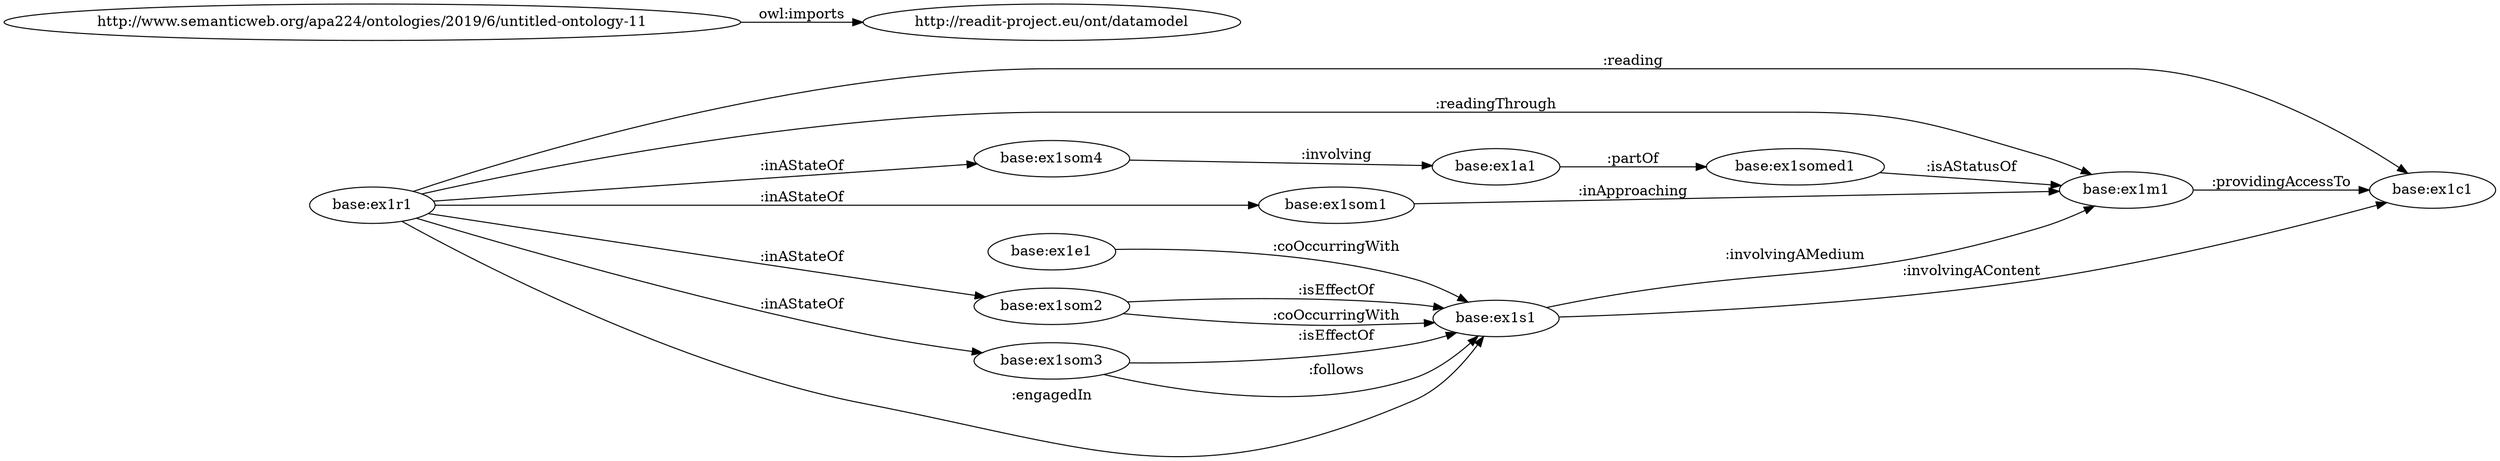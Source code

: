 digraph ar2dtool_diagram { 
rankdir=LR;
size="1501"
	"base:ex1r1" -> "base:ex1som4" [ label = ":inAStateOf" ];
	"base:ex1r1" -> "base:ex1c1" [ label = ":reading" ];
	"base:ex1r1" -> "base:ex1som1" [ label = ":inAStateOf" ];
	"base:ex1r1" -> "base:ex1som3" [ label = ":inAStateOf" ];
	"base:ex1r1" -> "base:ex1s1" [ label = ":engagedIn" ];
	"base:ex1r1" -> "base:ex1m1" [ label = ":readingThrough" ];
	"base:ex1r1" -> "base:ex1som2" [ label = ":inAStateOf" ];
	"base:ex1som2" -> "base:ex1s1" [ label = ":isEffectOf" ];
	"base:ex1som2" -> "base:ex1s1" [ label = ":coOccurringWith" ];
	"base:ex1m1" -> "base:ex1c1" [ label = ":providingAccessTo" ];
	"base:ex1somed1" -> "base:ex1m1" [ label = ":isAStatusOf" ];
	"base:ex1a1" -> "base:ex1somed1" [ label = ":partOf" ];
	"base:ex1som3" -> "base:ex1s1" [ label = ":isEffectOf" ];
	"base:ex1som3" -> "base:ex1s1" [ label = ":follows" ];
	"http://www.semanticweb.org/apa224/ontologies/2019/6/untitled-ontology-11" -> "http://readit-project.eu/ont/datamodel" [ label = "owl:imports" ];
	"base:ex1s1" -> "base:ex1m1" [ label = ":involvingAMedium" ];
	"base:ex1s1" -> "base:ex1c1" [ label = ":involvingAContent" ];
	"base:ex1e1" -> "base:ex1s1" [ label = ":coOccurringWith" ];
	"base:ex1som1" -> "base:ex1m1" [ label = ":inApproaching" ];
	"base:ex1som4" -> "base:ex1a1" [ label = ":involving" ];

}
